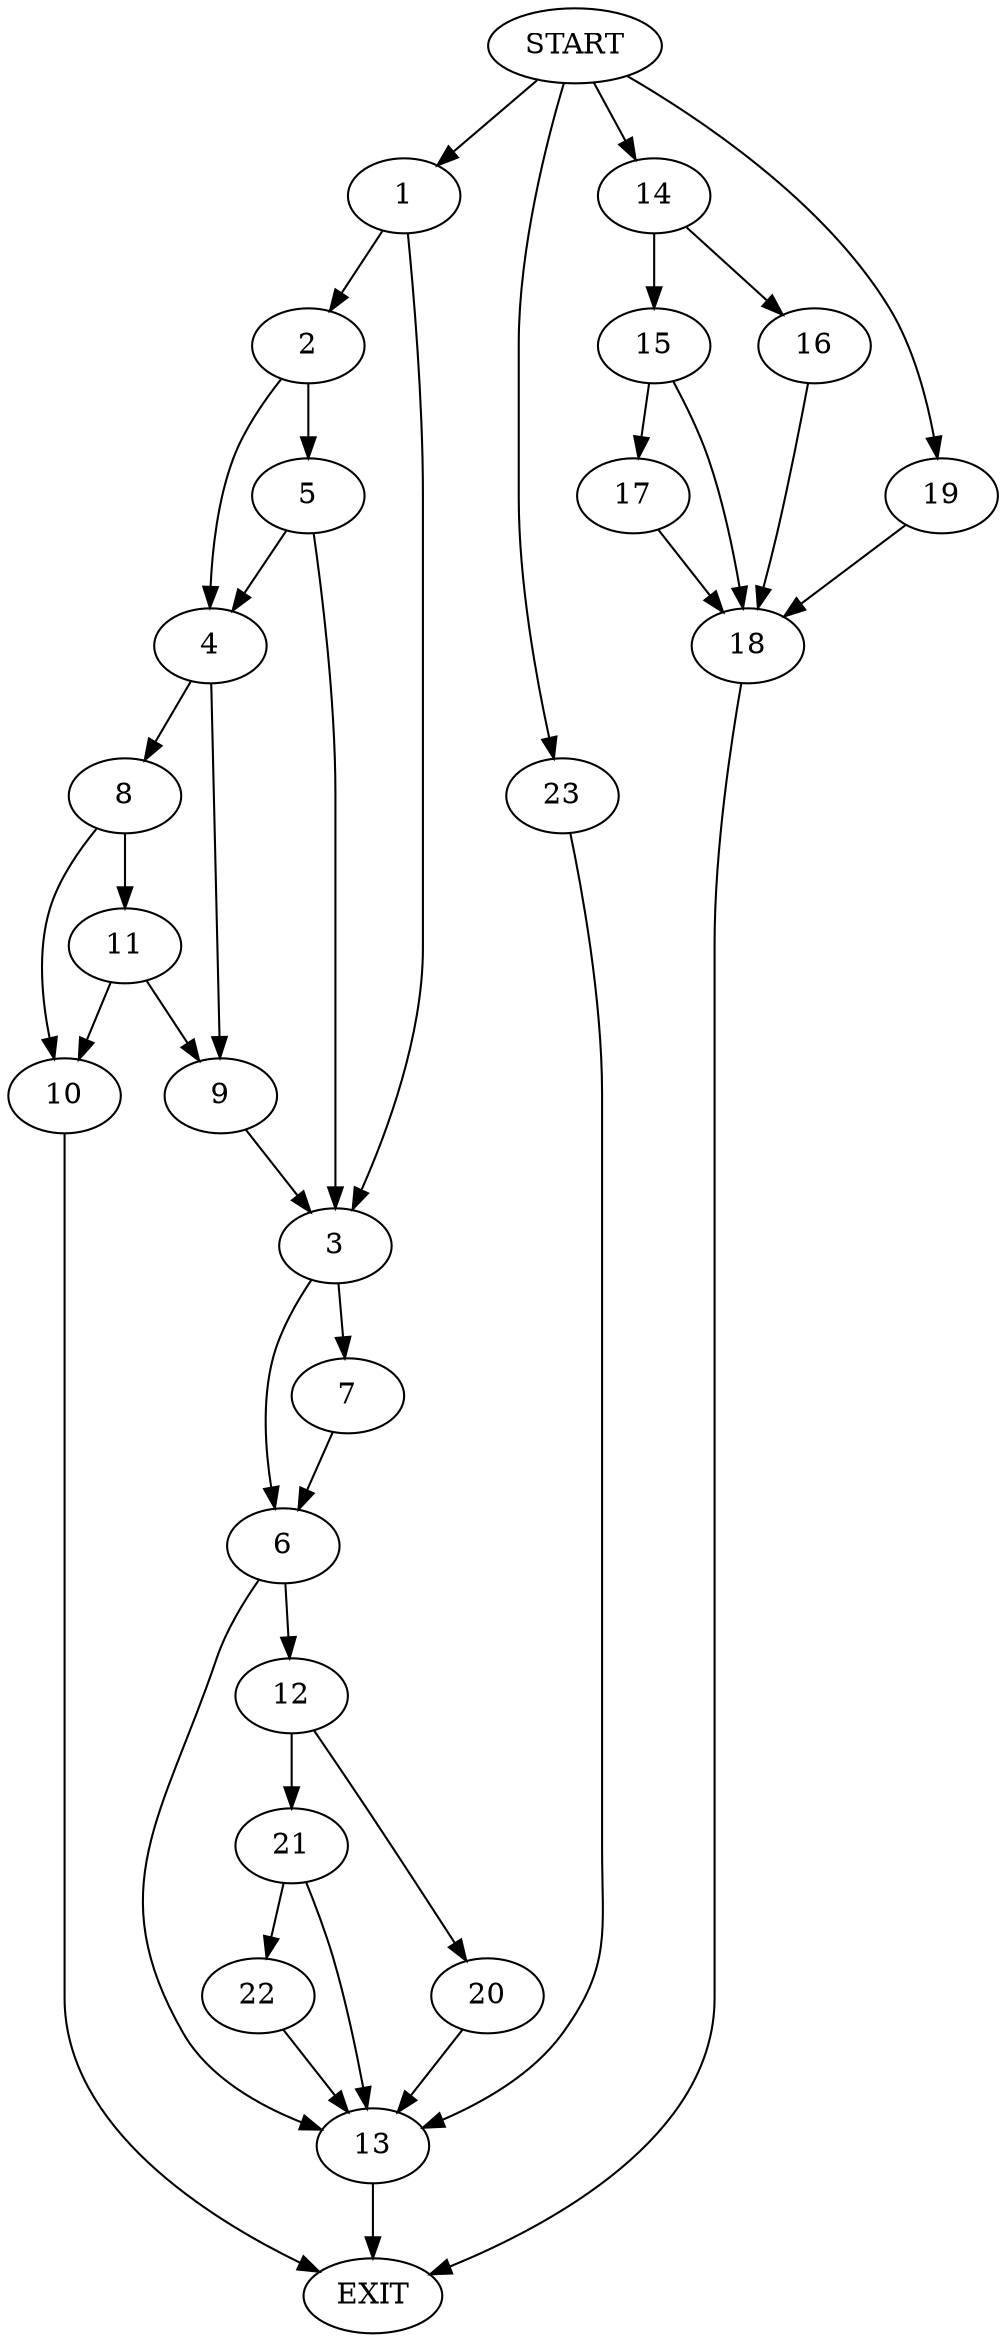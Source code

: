 digraph {
0 [label="START"]
24 [label="EXIT"]
0 -> 1
1 -> 2
1 -> 3
2 -> 4
2 -> 5
3 -> 6
3 -> 7
5 -> 4
5 -> 3
4 -> 8
4 -> 9
9 -> 3
8 -> 10
8 -> 11
11 -> 10
11 -> 9
10 -> 24
6 -> 12
6 -> 13
7 -> 6
0 -> 14
14 -> 15
14 -> 16
15 -> 17
15 -> 18
16 -> 18
18 -> 24
0 -> 19
19 -> 18
17 -> 18
13 -> 24
12 -> 20
12 -> 21
21 -> 22
21 -> 13
20 -> 13
0 -> 23
23 -> 13
22 -> 13
}
